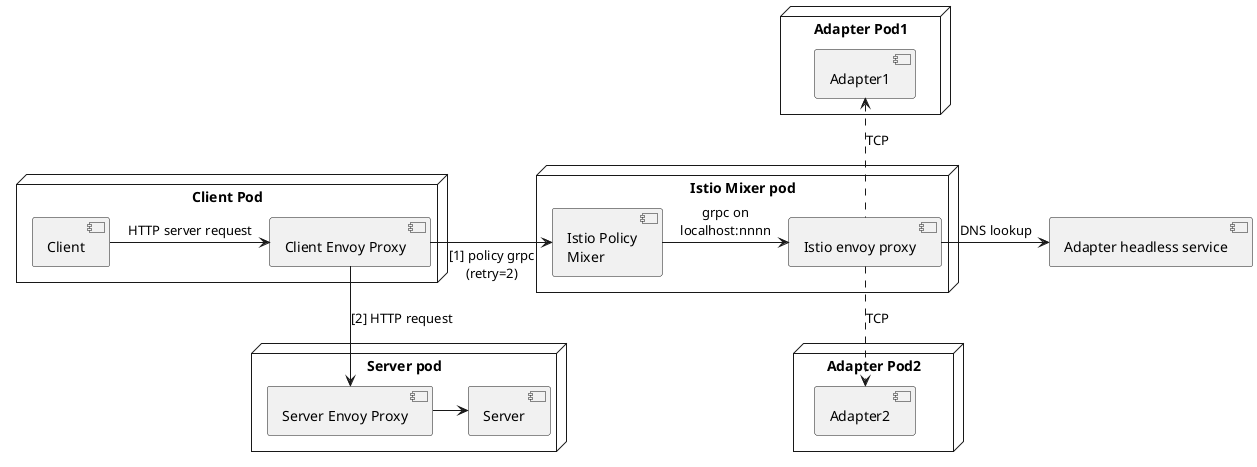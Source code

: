 @startuml

node "Client Pod" {
    [Client] as cc
    [Client Envoy Proxy] as ccep
}

node "Istio Mixer pod" {
    [Istio Policy\nMixer] as ipm
    [Istio envoy proxy] as iep
}

[Adapter headless service] as cas

node "Adapter Pod1" {
    [Adapter1] as ca1
}

node "Adapter Pod2" {
    [Adapter2] as ca2
}

node "Server pod" {
    [Server Envoy Proxy] as sep
    [Server] as s
}

cc -> ccep: HTTP server request
ccep -> ipm : [1] policy grpc\n(retry=2)

ipm -> iep : grpc on\nlocalhost:nnnn

iep -> cas : DNS lookup

iep .up.> ca1 : TCP
iep .down.> ca2 : TCP

ccep -down-> sep : [2] HTTP request
sep -> s

@enduml
